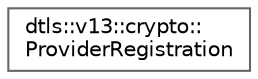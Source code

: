 digraph "Graphical Class Hierarchy"
{
 // LATEX_PDF_SIZE
  bgcolor="transparent";
  edge [fontname=Helvetica,fontsize=10,labelfontname=Helvetica,labelfontsize=10];
  node [fontname=Helvetica,fontsize=10,shape=box,height=0.2,width=0.4];
  rankdir="LR";
  Node0 [id="Node000000",label="dtls::v13::crypto::\lProviderRegistration",height=0.2,width=0.4,color="grey40", fillcolor="white", style="filled",URL="$structdtls_1_1v13_1_1crypto_1_1ProviderRegistration.html",tooltip=" "];
}

